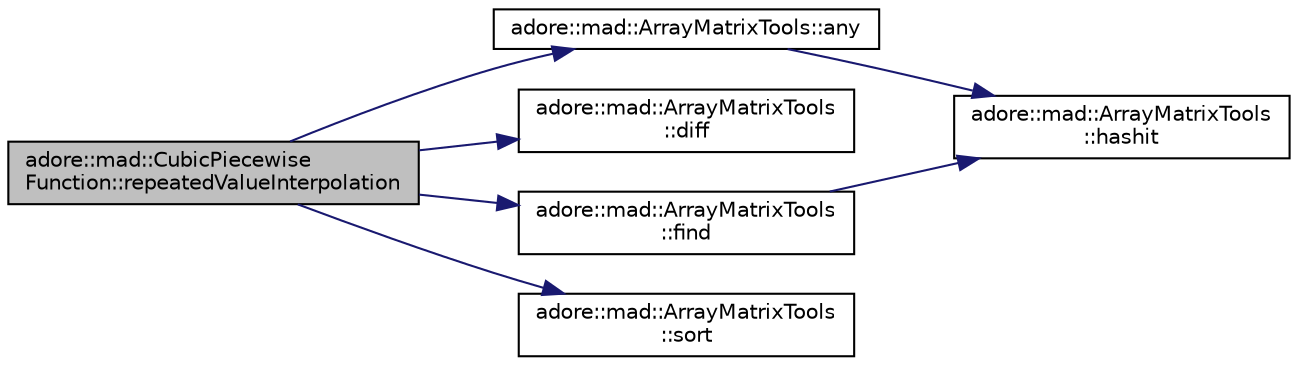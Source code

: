 digraph "adore::mad::CubicPiecewiseFunction::repeatedValueInterpolation"
{
 // LATEX_PDF_SIZE
  edge [fontname="Helvetica",fontsize="10",labelfontname="Helvetica",labelfontsize="10"];
  node [fontname="Helvetica",fontsize="10",shape=record];
  rankdir="LR";
  Node1 [label="adore::mad::CubicPiecewise\lFunction::repeatedValueInterpolation",height=0.2,width=0.4,color="black", fillcolor="grey75", style="filled", fontcolor="black",tooltip=" "];
  Node1 -> Node2 [color="midnightblue",fontsize="10",style="solid",fontname="Helvetica"];
  Node2 [label="adore::mad::ArrayMatrixTools::any",height=0.2,width=0.4,color="black", fillcolor="white", style="filled",URL="$classadore_1_1mad_1_1ArrayMatrixTools.html#aee2dc19c928c51a52aff3e31f3081363",tooltip=" "];
  Node2 -> Node3 [color="midnightblue",fontsize="10",style="solid",fontname="Helvetica"];
  Node3 [label="adore::mad::ArrayMatrixTools\l::hashit",height=0.2,width=0.4,color="black", fillcolor="white", style="filled",URL="$classadore_1_1mad_1_1ArrayMatrixTools.html#a359a7959f40373c48aac3e76f0a37d5f",tooltip=" "];
  Node1 -> Node4 [color="midnightblue",fontsize="10",style="solid",fontname="Helvetica"];
  Node4 [label="adore::mad::ArrayMatrixTools\l::diff",height=0.2,width=0.4,color="black", fillcolor="white", style="filled",URL="$classadore_1_1mad_1_1ArrayMatrixTools.html#a87952b138b50238e57277b8fb48bc573",tooltip=" "];
  Node1 -> Node5 [color="midnightblue",fontsize="10",style="solid",fontname="Helvetica"];
  Node5 [label="adore::mad::ArrayMatrixTools\l::find",height=0.2,width=0.4,color="black", fillcolor="white", style="filled",URL="$classadore_1_1mad_1_1ArrayMatrixTools.html#a3e7dc6bbc349b44d883c85d47dbc353e",tooltip=" "];
  Node5 -> Node3 [color="midnightblue",fontsize="10",style="solid",fontname="Helvetica"];
  Node1 -> Node6 [color="midnightblue",fontsize="10",style="solid",fontname="Helvetica"];
  Node6 [label="adore::mad::ArrayMatrixTools\l::sort",height=0.2,width=0.4,color="black", fillcolor="white", style="filled",URL="$classadore_1_1mad_1_1ArrayMatrixTools.html#a50ed2955f2cb4e51e92f8d0569213b95",tooltip=" "];
}
